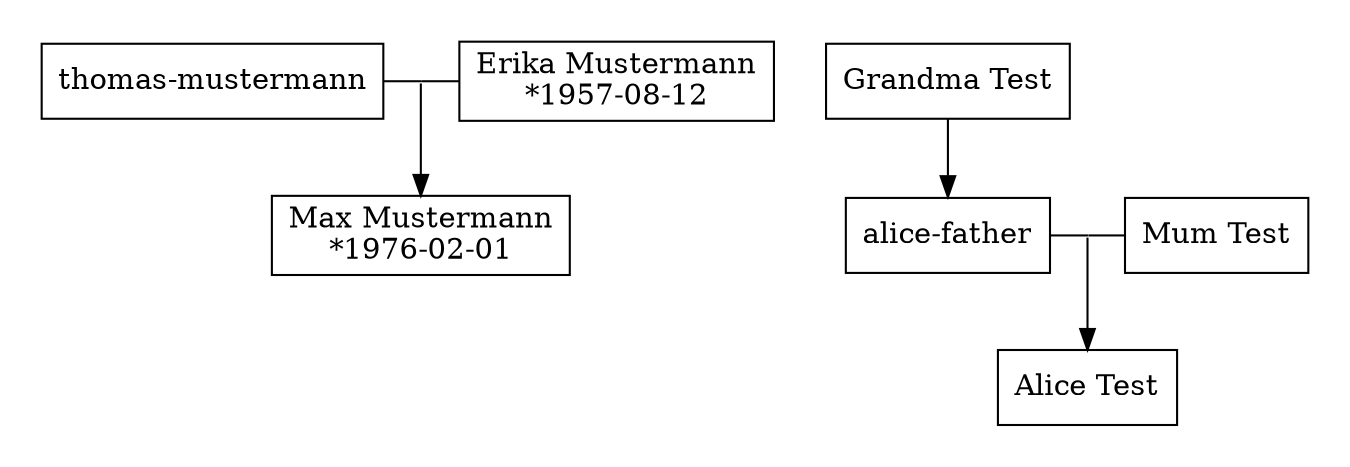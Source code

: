 digraph yamily {
	subgraph "cluster_erika-mustermann" {
		rank=same style=invisible
		"erika-mustermann" [label="Erika Mustermann\n*1957-08-12" shape=box]
		"relation-erika-mustermann-thomas-mustermann" [shape=point width=0]
		"erika-mustermann" -> "relation-erika-mustermann-thomas-mustermann" [arrowhead=none constraint=False]
		"thomas-mustermann" -> "relation-erika-mustermann-thomas-mustermann" [arrowhead=none constraint=False]
		"thomas-mustermann" [label="thomas-mustermann" shape=box]
	}
	subgraph "cluster_alice-mother" {
		rank=same style=invisible
		"alice-mother" [label="Mum Test" shape=box]
		"relation-alice-father-alice-mother" [shape=point width=0]
		"alice-father" -> "relation-alice-father-alice-mother" [arrowhead=none constraint=False]
		"alice-mother" -> "relation-alice-father-alice-mother" [arrowhead=none constraint=False]
		"alice-father" [label="alice-father" shape=box]
	}
	subgraph "cluster_alice-grandmother" {
		rank=same style=invisible
		"alice-grandmother" [label="Grandma Test" shape=box]
	}
	subgraph cluster_alice {
		rank=same style=invisible
		alice [label="Alice Test" shape=box]
	}
	subgraph "cluster_max-mustermann" {
		rank=same style=invisible
		"max-mustermann" [label="Max Mustermann\n*1976-02-01" shape=box]
	}
	"alice-grandmother" -> "alice-father"
	"relation-alice-father-alice-mother" -> alice
	"relation-erika-mustermann-thomas-mustermann" -> "max-mustermann"
}
